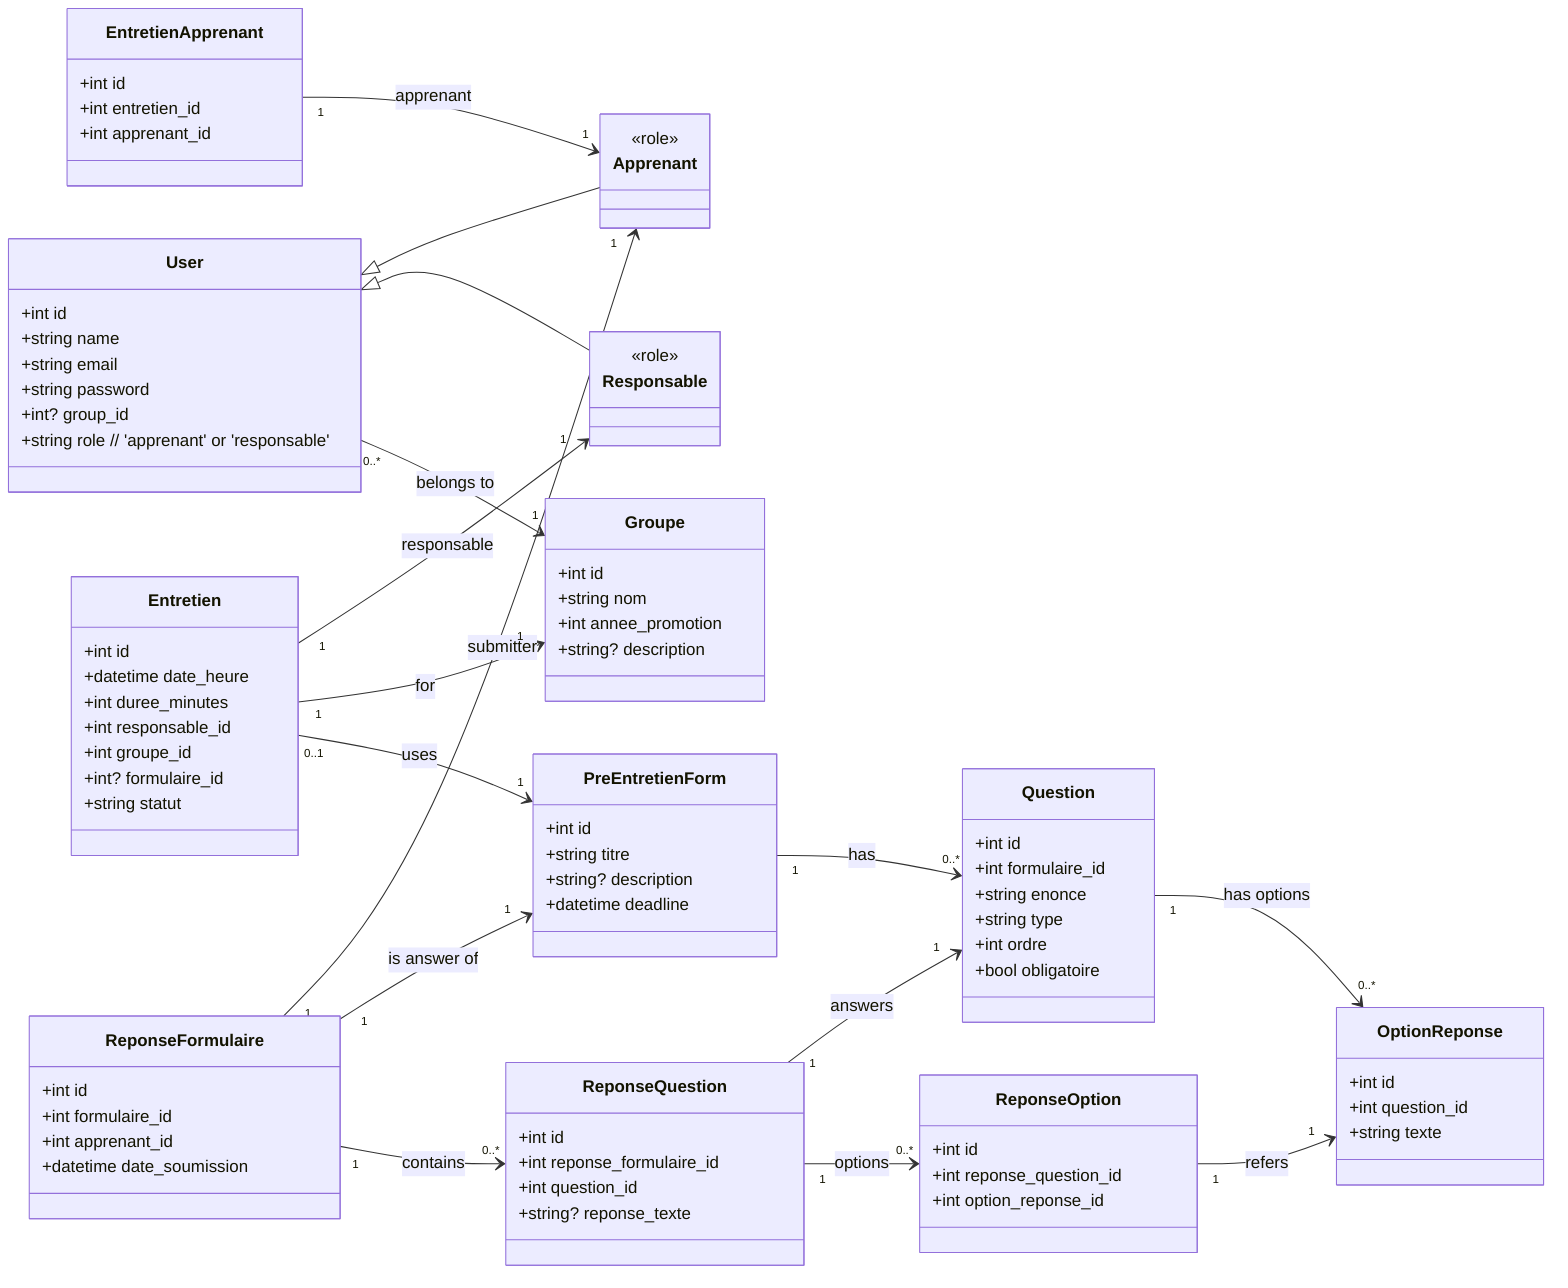 classDiagram
    direction LR

    class User {
        +int id
        +string name
        +string email
        +string password
        +int? group_id
        +string role  // 'apprenant' or 'responsable'
    }

    class Apprenant {
        <<role>>
    }

    class Responsable {
        <<role>>
    }

    User <|-- Apprenant
    User <|-- Responsable

    class Groupe {
        +int id
        +string nom
        +int annee_promotion
        +string? description
    }

    class PreEntretienForm {
        +int id
        +string titre
        +string? description
        +datetime deadline
    }

    class Question {
        +int id
        +int formulaire_id
        +string enonce
        +string type
        +int ordre
        +bool obligatoire
    }

    class OptionReponse {
        +int id
        +int question_id
        +string texte
    }

    class Entretien {
        +int id
        +datetime date_heure
        +int duree_minutes
        +int responsable_id
        +int groupe_id
        +int? formulaire_id
        +string statut
    }

    class EntretienApprenant {
        +int id
        +int entretien_id
        +int apprenant_id
    }

    class ReponseFormulaire {
        +int id
        +int formulaire_id
        +int apprenant_id
        +datetime date_soumission
    }

    class ReponseQuestion {
        +int id
        +int reponse_formulaire_id
        +int question_id
        +string? reponse_texte
    }

    class ReponseOption {
        +int id
        +int reponse_question_id
        +int option_reponse_id
    }

    %% Relationships
    User "0..*" --> "1" Groupe : belongs to
    Entretien "1" --> "1" Responsable : responsable
    EntretienApprenant "1" --> "1" Apprenant : apprenant
    ReponseFormulaire "1" --> "1" Apprenant : submitter

    Entretien "1" --> "1" Groupe : for
    PreEntretienForm "1" --> "0..*" Question : has
    Entretien "0..1" --> "1" PreEntretienForm : uses
    ReponseFormulaire "1" --> "1" PreEntretienForm : is answer of

    Question "1" --> "0..*" OptionReponse : has options
    ReponseFormulaire "1" --> "0..*" ReponseQuestion : contains
    ReponseQuestion "1" --> "1" Question : answers
    ReponseQuestion "1" --> "0..*" ReponseOption : options
    ReponseOption "1" --> "1" OptionReponse : refers